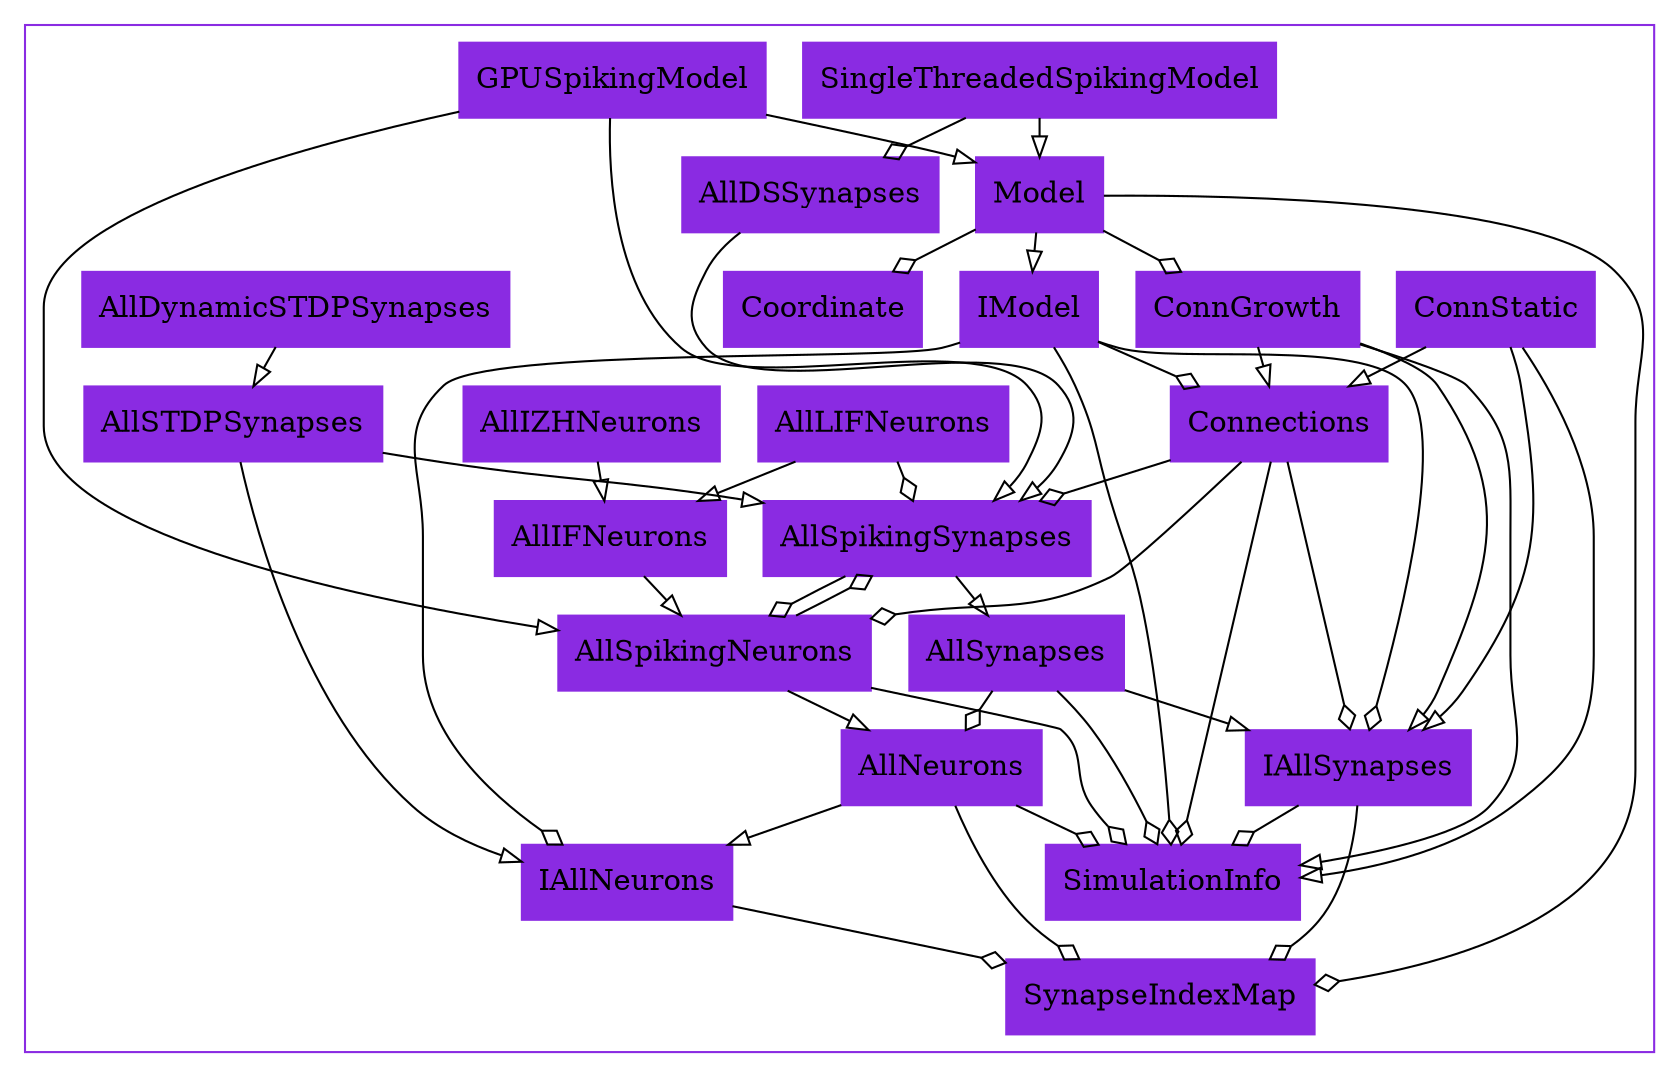digraph{

	subgraph clusterB {
		node [shape = record];

		color = blueviolet
		AllDSSynapses[label = AllDSSynapses, style = filled, color = blueviolet];
		AllDynamicSTDPSynapses[label = AllDynamicSTDPSynapses, style = filled, color = blueviolet];
		AllIFNeurons[label = AllIFNeurons, style = filled, color = blueviolet];
		AllIZHNeurons[label = AllIZHNeurons, style = filled, color = blueviolet];
		AllLIFNeurons[label = AllLIFNeurons, style = filled, color = blueviolet];
		AllNeurons[label = AllNeurons, style = filled, color = blueviolet];
		AllSTDPSynapses[label = AllSTDPSynapses, style = filled, color = blueviolet];
		AllSpikingNeurons[label = AllSpikingNeurons, style = filled, color = blueviolet];
		AllSpikingSynapses[label = AllSpikingSynapses, style = filled, color = blueviolet];
		AllSynapses[label = AllSynapses, style = filled, color = blueviolet];
		ConnGrowth[label = ConnGrowth, style = filled, color = blueviolet];
		ConnStatic[label = ConnStatic, style = filled, color = blueviolet];
		Connections[label = Connections, style = filled, color = blueviolet];
		Coordinate[label = Coordinate, style = filled, color = blueviolet];
		GPUSpikingModel[label = GPUSpikingModel, style = filled, color = blueviolet];
		IAllNeurons[label = IAllNeurons, style = filled, color = blueviolet];
		IAllSynapses[label = IAllSynapses, style = filled, color = blueviolet];
		IModel[label = IModel, style = filled, color = blueviolet];
		Model[label = Model, style = filled, color = blueviolet];
		SimulationInfo[label = SimulationInfo, style = filled, color = blueviolet];
		SingleThreadedSpikingModel[label = SingleThreadedSpikingModel, style = filled, color = blueviolet];
		SynapseIndexMap[label = SynapseIndexMap, style = filled, color = blueviolet];


		//------LAYOUT FOR SUBGRAPH------


		rankdir = BT; // Rank Direction Bottom to Top
		nodesep = 0.98; // Node Separation
		ranksep = 0.98; // Rank Separation


		//INHERITANCE//


		AllDSSynapses -> AllSpikingSynapses [arrowhead=empty];

		AllDynamicSTDPSynapses -> AllSTDPSynapses [arrowhead=empty];

		AllIFNeurons -> AllSpikingNeurons [arrowhead=empty];

		AllIZHNeurons -> AllIFNeurons [arrowhead=empty];

		AllLIFNeurons -> AllIFNeurons [arrowhead=empty];

		AllNeurons -> IAllNeurons [arrowhead=empty];

		AllSTDPSynapses -> AllSpikingSynapses [arrowhead=empty];
		AllSTDPSynapses -> IAllNeurons [arrowhead=empty];

		AllSpikingNeurons -> AllNeurons [arrowhead=empty];

		AllSpikingSynapses -> AllSynapses [arrowhead=empty];

		AllSynapses -> IAllSynapses [arrowhead=empty];

		ConnGrowth -> Connections [arrowhead=empty];
		ConnGrowth -> IAllSynapses [arrowhead=empty];
		ConnGrowth -> SimulationInfo [arrowhead=empty];

		ConnStatic -> Connections [arrowhead=empty];
		ConnStatic -> IAllSynapses [arrowhead=empty];
		ConnStatic -> SimulationInfo [arrowhead=empty];

		GPUSpikingModel -> AllSpikingNeurons [arrowhead=empty];
		GPUSpikingModel -> AllSpikingSynapses [arrowhead=empty];
		GPUSpikingModel -> Model [arrowhead=empty];

		Model -> IModel [arrowhead=empty];

		SingleThreadedSpikingModel -> Model [arrowhead=empty];


		//COMPOSITION//


		AllLIFNeurons -> AllSpikingSynapses [arrowhead=ediamond];

		AllNeurons -> SimulationInfo [arrowhead=ediamond];
		AllNeurons -> SynapseIndexMap [arrowhead=ediamond];

		AllSpikingNeurons -> AllSpikingSynapses [arrowhead=ediamond];
		AllSpikingNeurons -> SimulationInfo [arrowhead=ediamond];

		AllSpikingSynapses -> AllSpikingNeurons [arrowhead=ediamond];

		AllSynapses -> AllNeurons [arrowhead=ediamond];
		AllSynapses -> SimulationInfo [arrowhead=ediamond];

		Connections -> AllSpikingNeurons [arrowhead=ediamond];
		Connections -> AllSpikingSynapses [arrowhead=ediamond];
		Connections -> IAllSynapses [arrowhead=ediamond];
		Connections -> SimulationInfo [arrowhead=ediamond];

		IAllNeurons -> SynapseIndexMap [arrowhead=ediamond];

		IAllSynapses -> SimulationInfo [arrowhead=ediamond];
		IAllSynapses -> SynapseIndexMap [arrowhead=ediamond];

		IModel -> Connections [arrowhead=ediamond];
		IModel -> IAllNeurons [arrowhead=ediamond];
		IModel -> IAllSynapses [arrowhead=ediamond];
		IModel -> SimulationInfo [arrowhead=ediamond];

		Model -> ConnGrowth [arrowhead=ediamond];
		Model -> Coordinate [arrowhead=ediamond];
		Model -> SynapseIndexMap [arrowhead=ediamond];

		SingleThreadedSpikingModel -> AllDSSynapses [arrowhead=ediamond];
	}//end subgraph B
}//end digraph